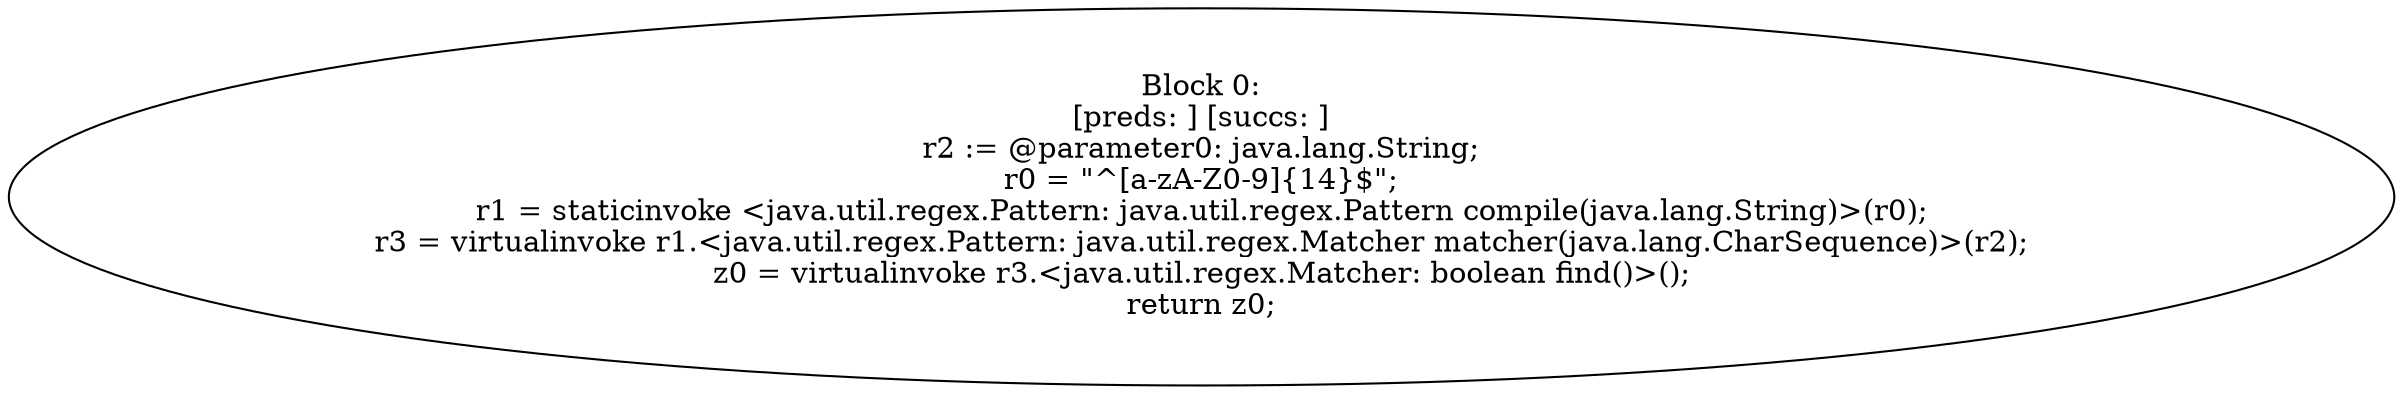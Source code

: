 digraph "unitGraph" {
    "Block 0:
[preds: ] [succs: ]
r2 := @parameter0: java.lang.String;
r0 = \"^[a-zA-Z0-9]{14}$\";
r1 = staticinvoke <java.util.regex.Pattern: java.util.regex.Pattern compile(java.lang.String)>(r0);
r3 = virtualinvoke r1.<java.util.regex.Pattern: java.util.regex.Matcher matcher(java.lang.CharSequence)>(r2);
z0 = virtualinvoke r3.<java.util.regex.Matcher: boolean find()>();
return z0;
"
}

